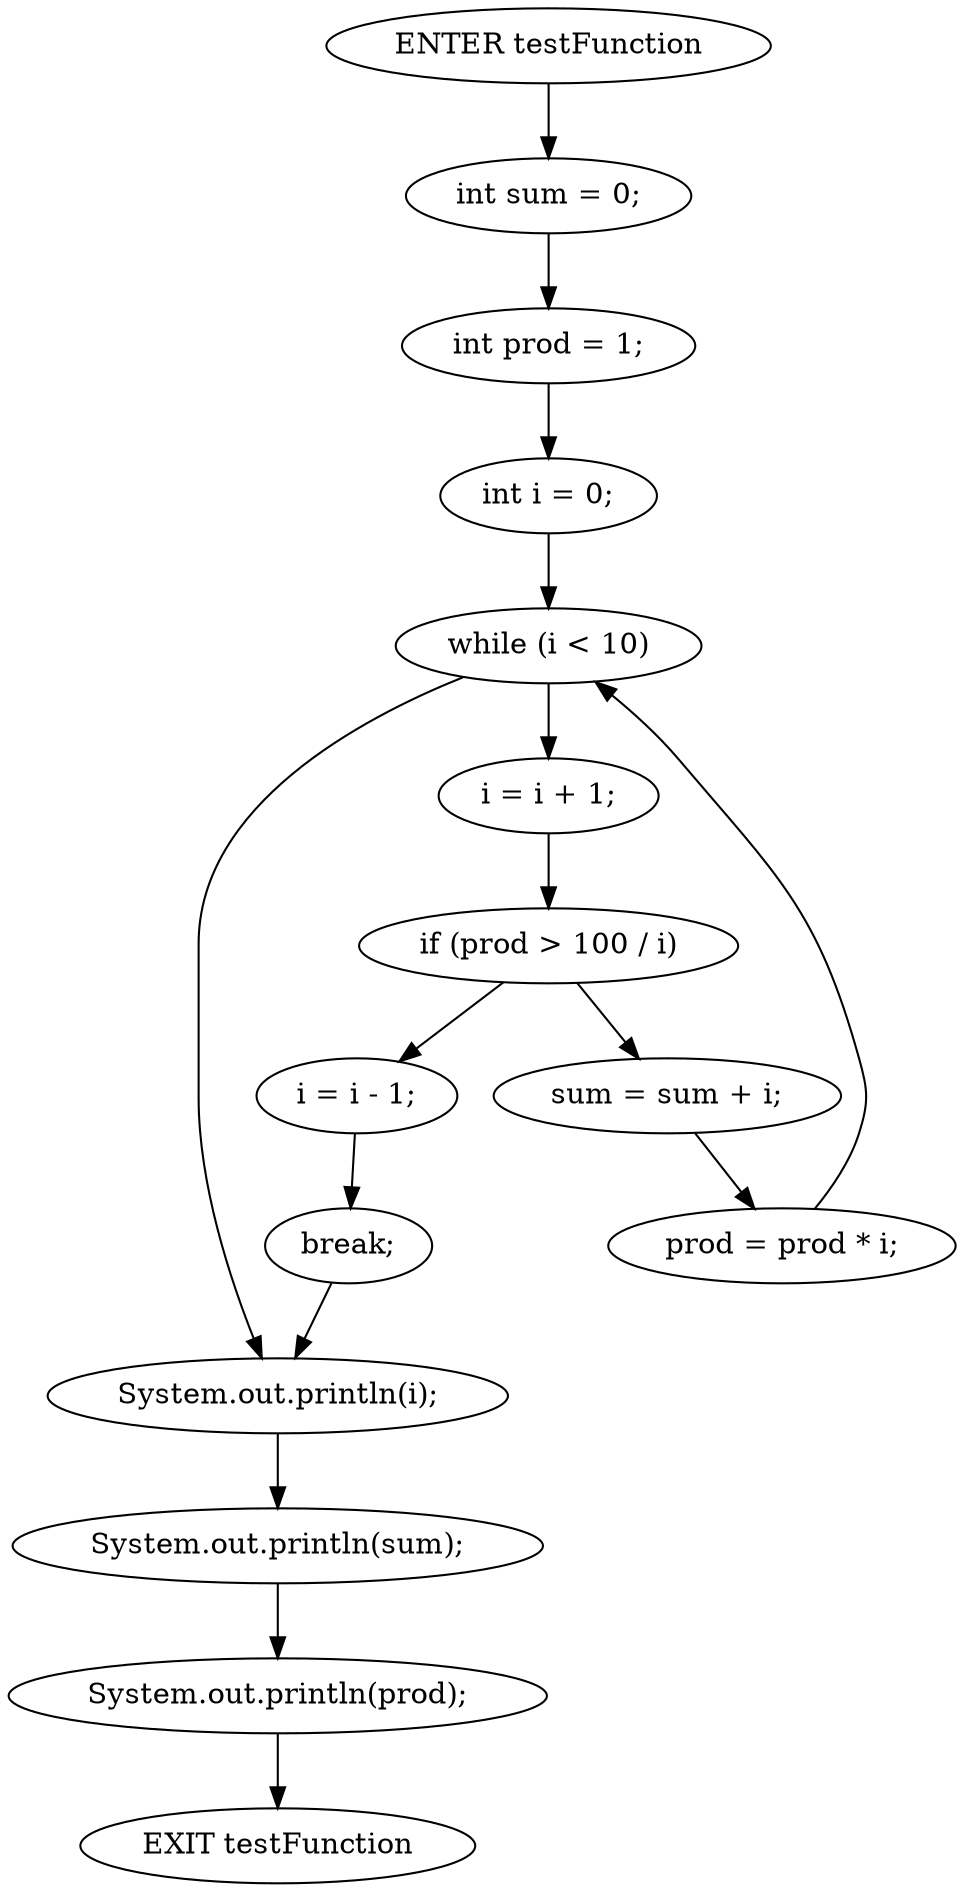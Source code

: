 strict digraph G {
  0 [ label="ENTER testFunction" ];
  1 [ label="EXIT testFunction" ];
  2 [ label="int sum = 0;" ];
  3 [ label="int prod = 1;" ];
  4 [ label="int i = 0;" ];
  5 [ label="while (i < 10)" ];
  6 [ label="i = i + 1;" ];
  7 [ label="if (prod > 100 / i)" ];
  8 [ label="i = i - 1;" ];
  9 [ label="break;" ];
  10 [ label="sum = sum + i;" ];
  11 [ label="prod = prod * i;" ];
  12 [ label="System.out.println(i);" ];
  13 [ label="System.out.println(sum);" ];
  14 [ label="System.out.println(prod);" ];
  0 -> 2;
  2 -> 3;
  3 -> 4;
  4 -> 5;
  5 -> 6;
  6 -> 7;
  7 -> 8;
  8 -> 9;
  7 -> 10;
  10 -> 11;
  11 -> 5;
  5 -> 12;
  9 -> 12;
  12 -> 13;
  13 -> 14;
  14 -> 1;
}
